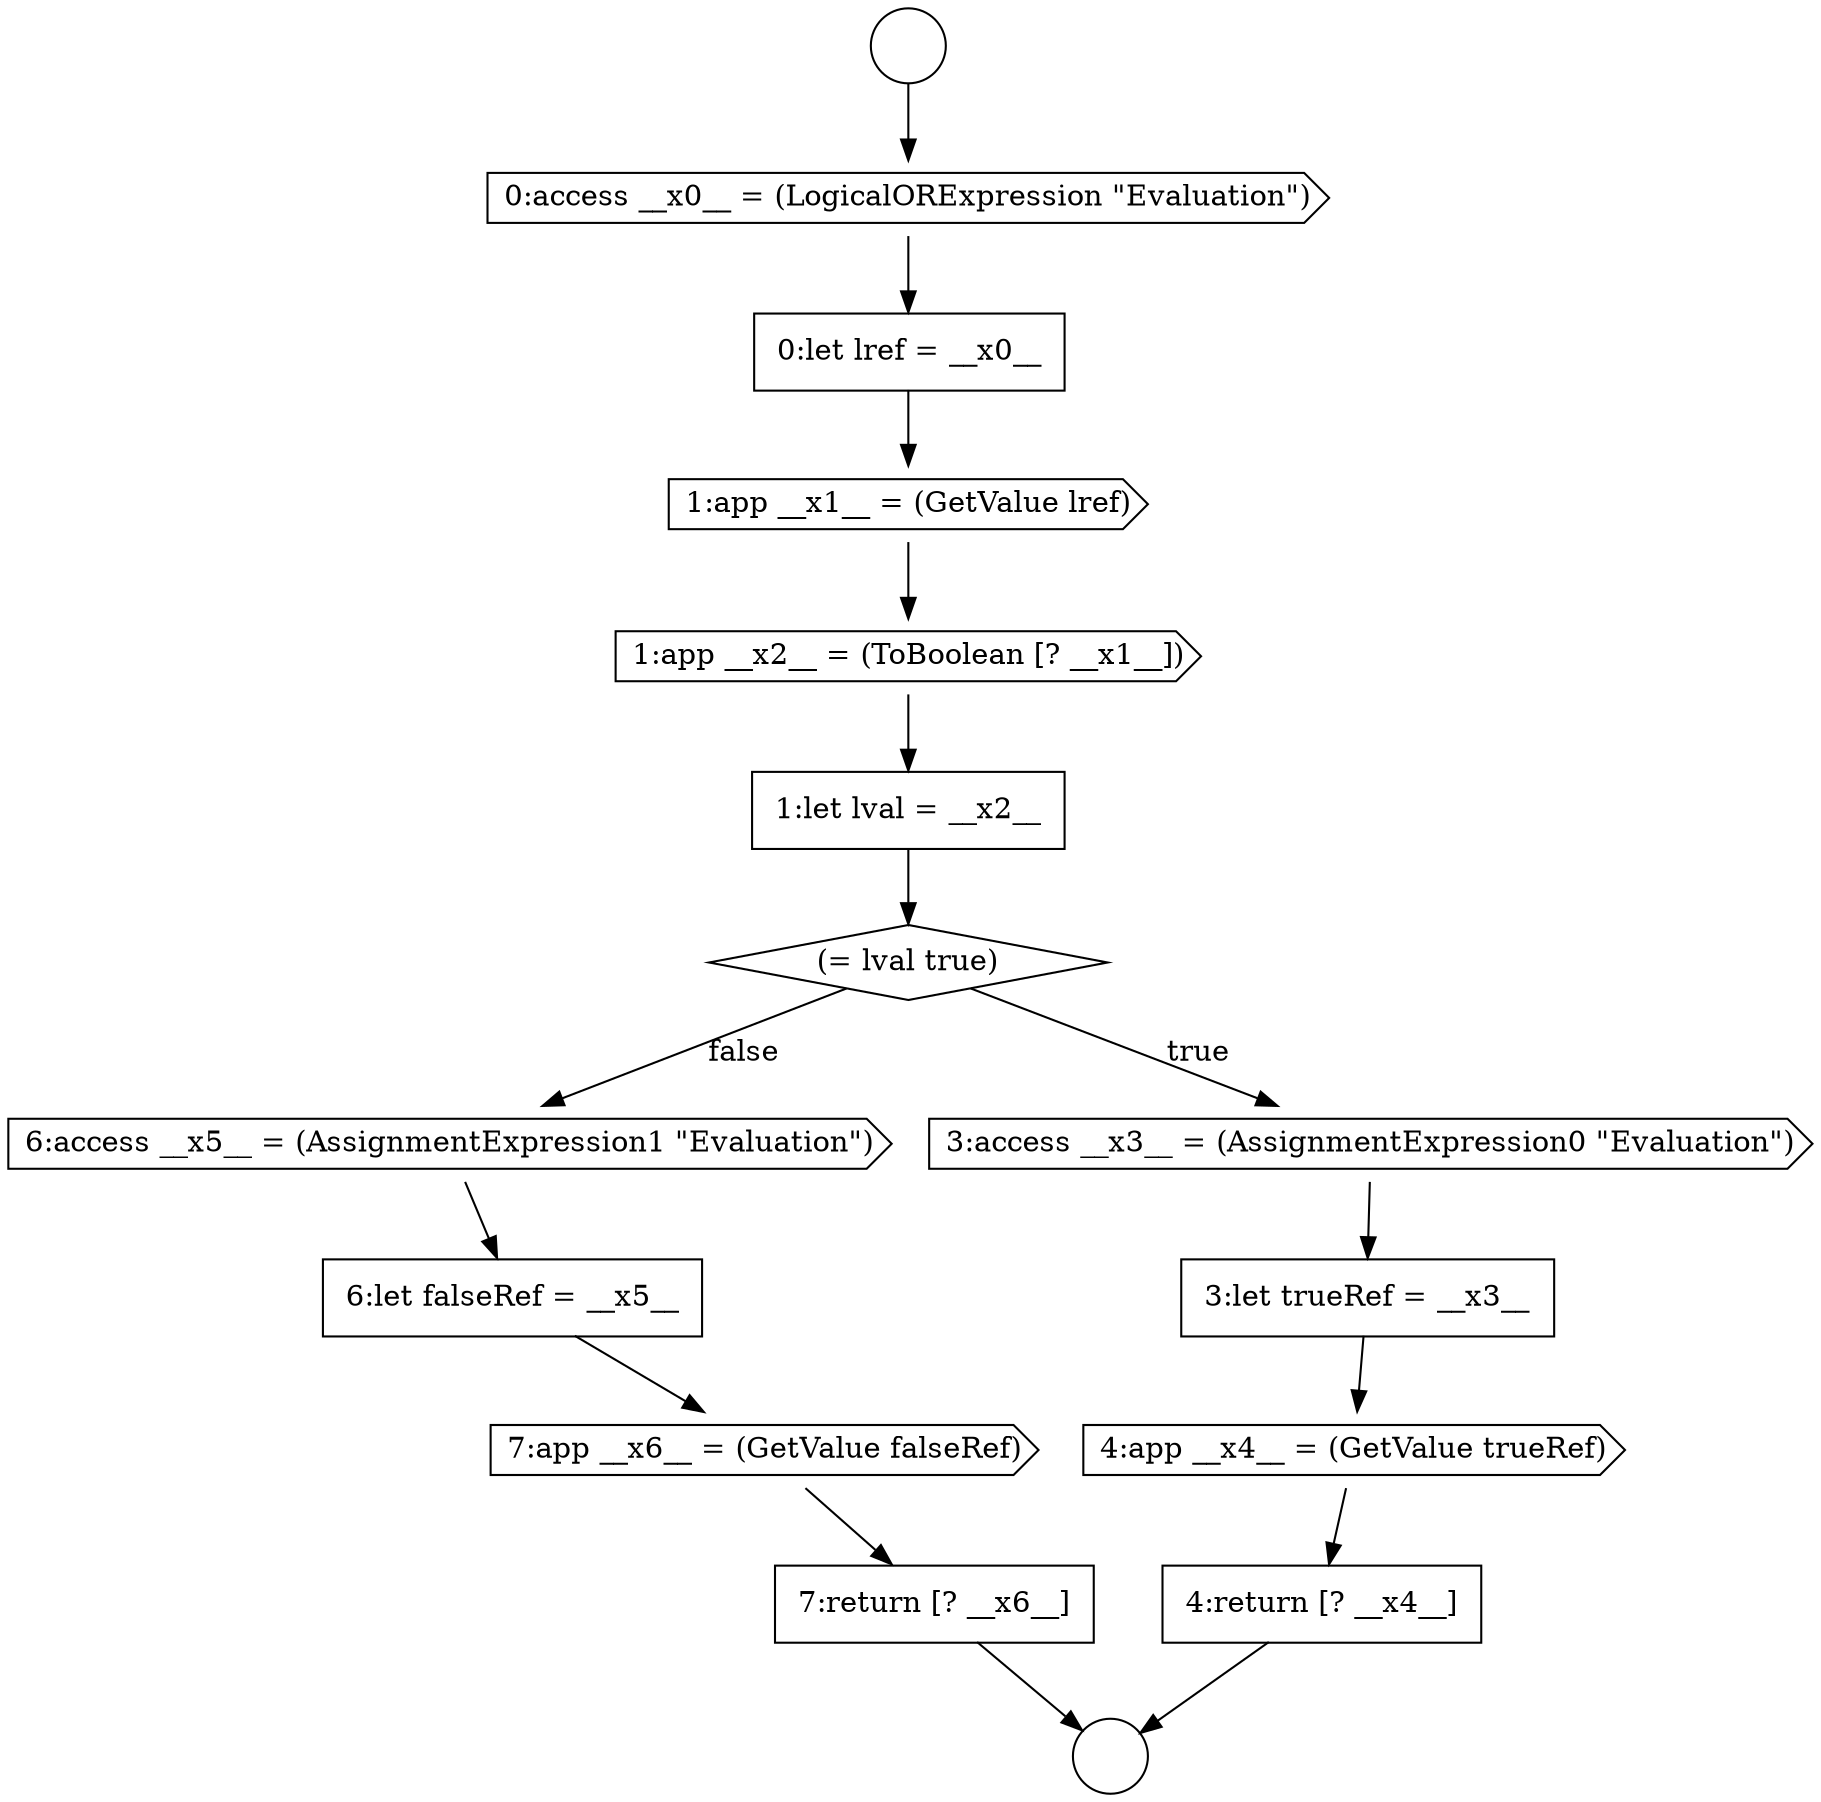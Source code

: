 digraph {
  node4807 [shape=circle label=" " color="black" fillcolor="white" style=filled]
  node4821 [shape=cds, label=<<font color="black">7:app __x6__ = (GetValue falseRef)</font>> color="black" fillcolor="white" style=filled]
  node4814 [shape=diamond, label=<<font color="black">(= lval true)</font>> color="black" fillcolor="white" style=filled]
  node4822 [shape=none, margin=0, label=<<font color="black">
    <table border="0" cellborder="1" cellspacing="0" cellpadding="10">
      <tr><td align="left">7:return [? __x6__]</td></tr>
    </table>
  </font>> color="black" fillcolor="white" style=filled]
  node4818 [shape=none, margin=0, label=<<font color="black">
    <table border="0" cellborder="1" cellspacing="0" cellpadding="10">
      <tr><td align="left">4:return [? __x4__]</td></tr>
    </table>
  </font>> color="black" fillcolor="white" style=filled]
  node4819 [shape=cds, label=<<font color="black">6:access __x5__ = (AssignmentExpression1 &quot;Evaluation&quot;)</font>> color="black" fillcolor="white" style=filled]
  node4820 [shape=none, margin=0, label=<<font color="black">
    <table border="0" cellborder="1" cellspacing="0" cellpadding="10">
      <tr><td align="left">6:let falseRef = __x5__</td></tr>
    </table>
  </font>> color="black" fillcolor="white" style=filled]
  node4815 [shape=cds, label=<<font color="black">3:access __x3__ = (AssignmentExpression0 &quot;Evaluation&quot;)</font>> color="black" fillcolor="white" style=filled]
  node4810 [shape=none, margin=0, label=<<font color="black">
    <table border="0" cellborder="1" cellspacing="0" cellpadding="10">
      <tr><td align="left">0:let lref = __x0__</td></tr>
    </table>
  </font>> color="black" fillcolor="white" style=filled]
  node4808 [shape=circle label=" " color="black" fillcolor="white" style=filled]
  node4817 [shape=cds, label=<<font color="black">4:app __x4__ = (GetValue trueRef)</font>> color="black" fillcolor="white" style=filled]
  node4813 [shape=none, margin=0, label=<<font color="black">
    <table border="0" cellborder="1" cellspacing="0" cellpadding="10">
      <tr><td align="left">1:let lval = __x2__</td></tr>
    </table>
  </font>> color="black" fillcolor="white" style=filled]
  node4812 [shape=cds, label=<<font color="black">1:app __x2__ = (ToBoolean [? __x1__])</font>> color="black" fillcolor="white" style=filled]
  node4816 [shape=none, margin=0, label=<<font color="black">
    <table border="0" cellborder="1" cellspacing="0" cellpadding="10">
      <tr><td align="left">3:let trueRef = __x3__</td></tr>
    </table>
  </font>> color="black" fillcolor="white" style=filled]
  node4809 [shape=cds, label=<<font color="black">0:access __x0__ = (LogicalORExpression &quot;Evaluation&quot;)</font>> color="black" fillcolor="white" style=filled]
  node4811 [shape=cds, label=<<font color="black">1:app __x1__ = (GetValue lref)</font>> color="black" fillcolor="white" style=filled]
  node4814 -> node4815 [label=<<font color="black">true</font>> color="black"]
  node4814 -> node4819 [label=<<font color="black">false</font>> color="black"]
  node4820 -> node4821 [ color="black"]
  node4817 -> node4818 [ color="black"]
  node4811 -> node4812 [ color="black"]
  node4815 -> node4816 [ color="black"]
  node4809 -> node4810 [ color="black"]
  node4810 -> node4811 [ color="black"]
  node4818 -> node4808 [ color="black"]
  node4819 -> node4820 [ color="black"]
  node4813 -> node4814 [ color="black"]
  node4816 -> node4817 [ color="black"]
  node4821 -> node4822 [ color="black"]
  node4807 -> node4809 [ color="black"]
  node4822 -> node4808 [ color="black"]
  node4812 -> node4813 [ color="black"]
}
